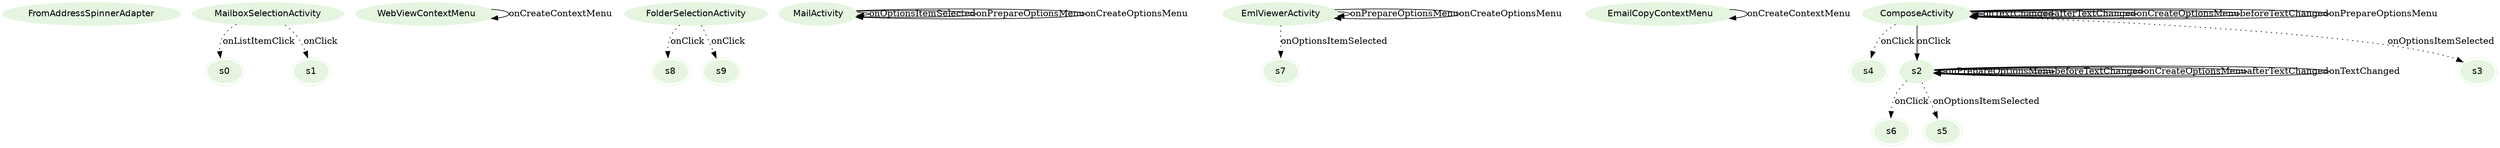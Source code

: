digraph {
fontname="Helvetica";
node[style=filled, fontname="Helvetica", colorscheme=greens3, color=1];
FromAddressSpinnerAdapter;
MailboxSelectionActivity;
WebViewContextMenu;
s8[peripheries=2];
MailActivity;
EmlViewerActivity;
EmailCopyContextMenu;
s9[peripheries=2];
FolderSelectionActivity;
s6[peripheries=2];
s4[peripheries=2];
s0[peripheries=2];
s7[peripheries=2];
ComposeActivity;
s5[peripheries=2];
s2;
s3[peripheries=2];
s1[peripheries=2];
ComposeActivity -> ComposeActivity[label="onTextChanged"];
ComposeActivity -> ComposeActivity[label="afterTextChanged"];
s2 -> s2[label="onPrepareOptionsMenu"];
s2 -> s2[label="beforeTextChanged"];
s2 -> s2[label="onCreateOptionsMenu"];
MailActivity -> MailActivity[label="onOptionsItemSelected"];
EmlViewerActivity -> s7[label="onOptionsItemSelected",style=dotted];
ComposeActivity -> ComposeActivity[label="onCreateOptionsMenu"];
s2 -> s6[label="onClick",style=dotted];
MailboxSelectionActivity -> s1[label="onClick",style=dotted];
ComposeActivity -> s4[label="onClick",style=dotted];
MailboxSelectionActivity -> s0[label="onListItemClick",style=dotted];
FolderSelectionActivity -> s9[label="onClick",style=dotted];
ComposeActivity -> ComposeActivity[label="beforeTextChanged"];
ComposeActivity -> s3[label="onOptionsItemSelected",style=dotted];
EmailCopyContextMenu -> EmailCopyContextMenu[label="onCreateContextMenu"];
ComposeActivity -> ComposeActivity[label="onPrepareOptionsMenu"];
MailActivity -> MailActivity[label="onPrepareOptionsMenu"];
s2 -> s2[label="afterTextChanged"];
s2 -> s5[label="onOptionsItemSelected",style=dotted];
WebViewContextMenu -> WebViewContextMenu[label="onCreateContextMenu"];
FolderSelectionActivity -> s8[label="onClick",style=dotted];
s2 -> s2[label="onTextChanged"];
EmlViewerActivity -> EmlViewerActivity[label="onPrepareOptionsMenu"];
ComposeActivity -> s2[label="onClick"];
MailActivity -> MailActivity[label="onCreateOptionsMenu"];
EmlViewerActivity -> EmlViewerActivity[label="onCreateOptionsMenu"];
}